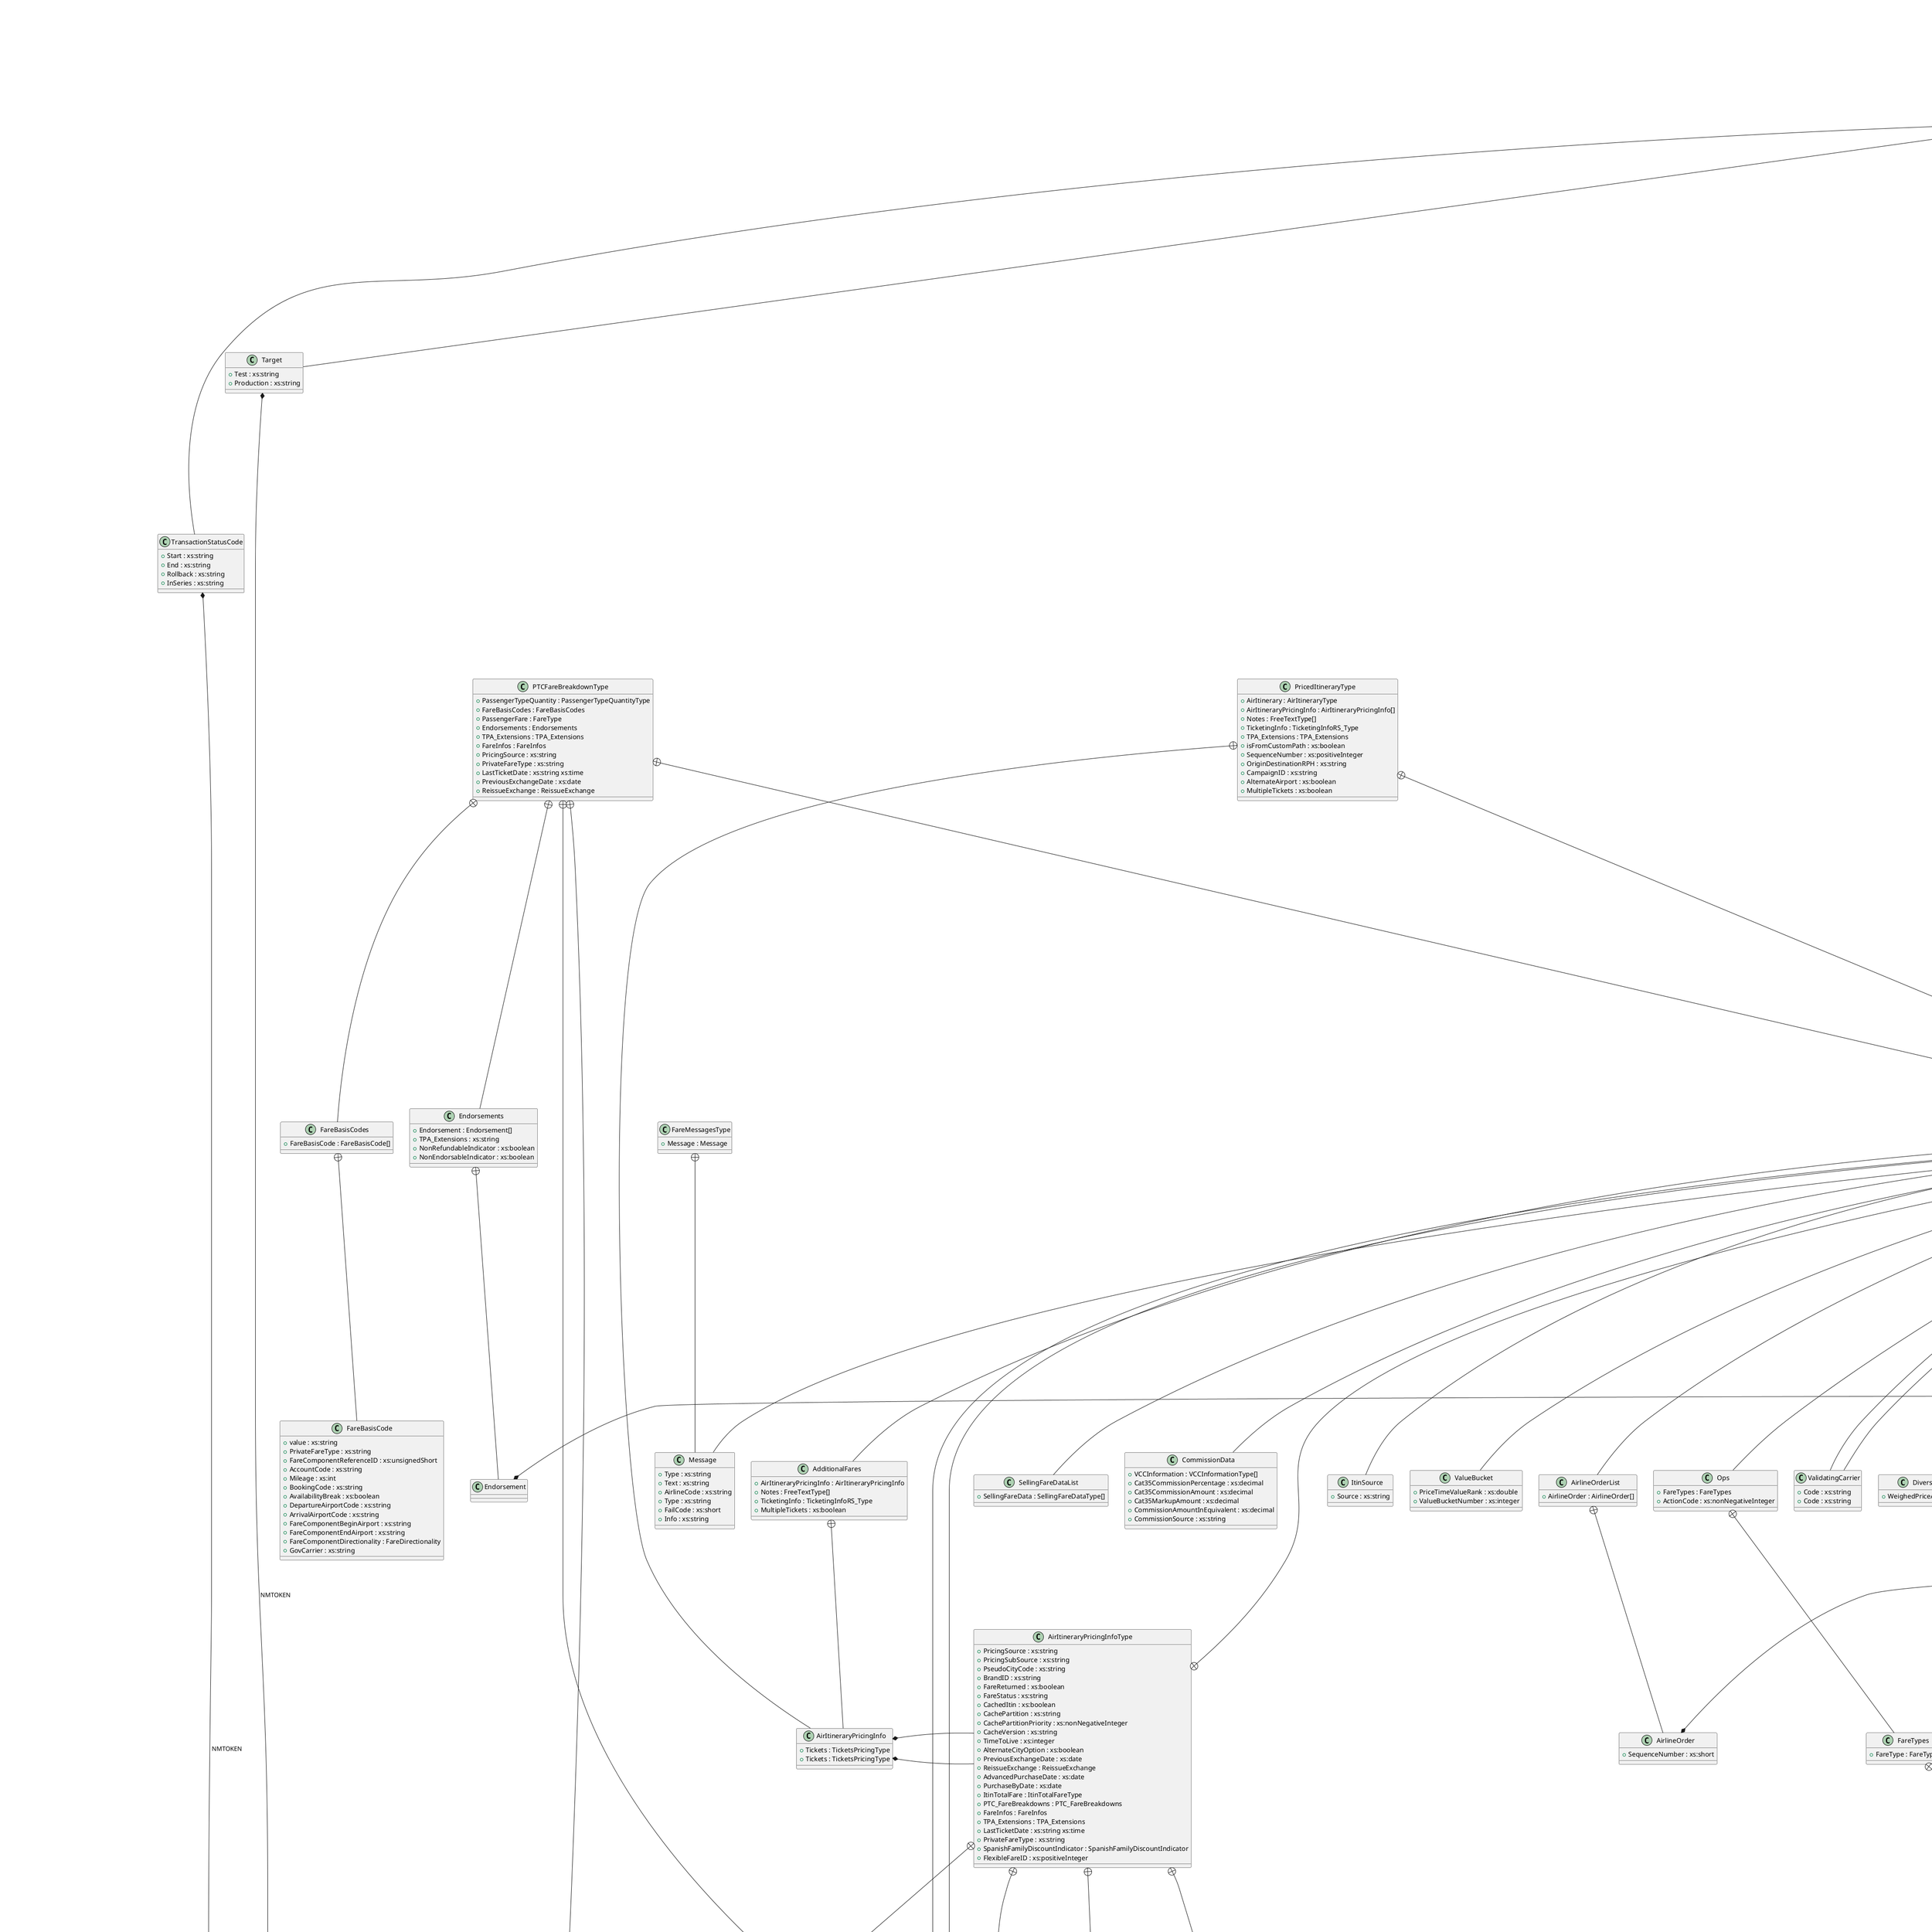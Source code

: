 @startuml

enum ActionCodeType {
    OK = OK
    Waitlist = Waitlist
    Other = Other
}
class AirFeeType {
    +CurrencyCode : xs:string
    +DecimalPlaces : xs:nonNegativeInteger
    +Amount : xs:decimal
    +value : xs:string
    +FeeCode : xs:string
}
class AirItineraryPricingInfoType {
    +PricingSource : xs:string
    +PricingSubSource : xs:string
    +PseudoCityCode : xs:string
    +BrandID : xs:string
    +FareReturned : xs:boolean
    +FareStatus : xs:string
    +CachedItin : xs:boolean
    +CachePartition : xs:string
    +CachePartitionPriority : xs:nonNegativeInteger
    +CacheVersion : xs:string
    +TimeToLive : xs:integer
    +AlternateCityOption : xs:boolean
    +PreviousExchangeDate : xs:date
    +ReissueExchange : ReissueExchange
    +AdvancedPurchaseDate : xs:date
    +PurchaseByDate : xs:date
    +ItinTotalFare : ItinTotalFareType
    +PTC_FareBreakdowns : PTC_FareBreakdowns
    +FareInfos : FareInfos
    +TPA_Extensions : TPA_Extensions
    +LastTicketDate : xs:string xs:time
    +PrivateFareType : xs:string
    +SpanishFamilyDiscountIndicator : SpanishFamilyDiscountIndicator
    +FlexibleFareID : xs:positiveInteger
}
AirItineraryPricingInfoType +-- PTC_FareBreakdowns
class PTC_FareBreakdowns {
    +PTC_FareBreakdown : PTCFareBreakdownType[]
}
AirItineraryPricingInfoType +-- FareInfos
class FareInfos {
    +FareInfo : FareInfo[]
}
FareInfos +-- FareInfo
class FareInfo {
    +NegotiatedFare : xs:boolean
    +NegotiatedFareCode : xs:string
    +DepartureDate : xs:string
    +FareReference : xs:string
    +RuleInfo : RuleInfoType
    +MarketingAirline : CompanyNameType[]
    +DepartureAirport : ResponseLocationType
    +ArrivalAirport : ResponseLocationType
    +TPA_Extensions : TPA_Extensions
}
FareInfo +-- TPA_Extensions
class TPA_Extensions {
    +SeatsRemaining : SeatsRemaining
    +Cabin : Cabin
    +FareNote : FareNote[]
    +Meal : Meal
    +Rule : Rule[]
}
TPA_Extensions +-- SeatsRemaining
class SeatsRemaining {
    +Number : xs:int
    +BelowMin : xs:boolean
}
TPA_Extensions +-- Cabin
class Cabin {
    +Cabin : xs:string
}
TPA_Extensions +-- FareNote
class FareNote {
    +FareTypeName : xs:string
    +PriorityLevel : xs:int
    +ContentID : xs:string
}
TPA_Extensions +-- Meal
class Meal {
    +Code : xs:string
}
TPA_Extensions +-- Rule
class Rule {
    +Type : xs:string
    +ID : xs:int
}
AirItineraryPricingInfoType +-- TPA_Extensions
class TPA_Extensions {
    +DivideInParty : DivideInParty
    +PromoOffer : PromoOffer
    +FareNote : FareNote[]
    +PromoRedemption : PromoRedemption
    +Rule : Rule[]
    +MultipleTravelerGroups : MultipleTravelerGroups
    +AncillaryFeeGroups : AncillaryFeeGroups
    +Legs : Legs
    +UnflownPrice : UnflownPriceType
    +ValidatingCarrier : ValidatingCarrierInfoType[]
}
TPA_Extensions +-- DivideInParty
class DivideInParty {
    +Indicator : xs:boolean
}
TPA_Extensions +-- PromoOffer
class PromoOffer {
    +PromoID : xs:string
    +CorpID : xs:string
    +ContentID : xs:string
}
TPA_Extensions +-- FareNote
class FareNote {
    +FareTypeName : xs:string
    +PriorityLevel : xs:int
    +ContentID : xs:string
}
TPA_Extensions +-- PromoRedemption
class PromoRedemption {
    +PromoID : xs:string
    +Eligible : xs:boolean
    +ContentID : xs:string
}
TPA_Extensions +-- Rule
class Rule {
    +Type : xs:string
    +ID : xs:int
}
TPA_Extensions +-- MultipleTravelerGroups
class MultipleTravelerGroups {
    +GroupNumber : xs:integer
    +PrimaryGroup : xs:boolean
}
TPA_Extensions +-- AncillaryFeeGroups
class AncillaryFeeGroups {
    +AncillaryFeeGroup : AncillaryFeeGroup[]
    +Message : xs:string
}
AncillaryFeeGroups +-- AncillaryFeeGroup
class AncillaryFeeGroup {
    +AncillaryFeeItem : AncillaryFeeItem[]
    +Code : xs:string
    +Name : xs:string
    +Message : xs:string
}
AncillaryFeeGroup +-- AncillaryFeeItem
class AncillaryFeeItem {
}
AncillaryFeeItem *- OCFeeType
TPA_Extensions +-- Legs
class Legs {
    +Leg : Leg[]
}
Legs +-- Leg
class Leg {
    +Segment : Segment[]
    +Number : xs:string
    +BrandID : xs:string
    +BrandDescription : xs:string
    +ProgramName : xs:string
    +ProgramID : xs:string
    +ProgramCode : xs:string
    +ProgramSystemCode : xs:string
    +FareStatus : xs:string
}
Leg +-- Segment
class Segment {
    +Number : xs:int
    +ProgramID : xs:string
    +ProgramDescription : xs:string
    +ProgramSystemCode : xs:string
    +BrandID : xs:string
    +BrandName : xs:string
    +FareStatus : xs:string
}
AirItineraryPricingInfoType +-- SpanishFamilyDiscountIndicator
class SpanishFamilyDiscountIndicator {
    +A : xs:string
    +B : xs:string
    +C : xs:string
}
SpanishFamilyDiscountIndicator *- xs:string
AirItineraryPricingInfoType +-- ReissueExchange
class ReissueExchange {
    +1 : xs:string
    +2 : xs:string
}
ReissueExchange *- xs:int
class AirItineraryType {
    +OriginDestinationOptions : OriginDestinationOptions
    +DirectionInd : AirTripType
    +DepartureDate : xs:date
}
AirItineraryType +-- OriginDestinationOptions
class OriginDestinationOptions {
    +OriginDestinationOption : OriginDestinationOptionType[]
}
class AirTaxType {
    +ReissueTaxType : xs:string
    +ReissueRestrictionApplies : xs:boolean
    +ReissueTaxRefundable : xs:boolean
    +ApplyToReissue : xs:boolean
    +ReissueMaxAmount : xs:double
    +ReissueCurrency : xs:string
    +PublishedAmount : xs:double
    +PublishedCurrency : xs:string
    +value : xs:string
    +TaxCode : xs:string
    +CurrencyCode : xs:string
    +DecimalPlaces : xs:nonNegativeInteger
    +Amount : xs:decimal
    +CarrierCode : xs:string
    +MinAmount : xs:double
    +MaxAmount : xs:double
    +MinMaxCurrency : xs:string
    +RateUsed : xs:double
    +StationCode : xs:string
}
class AirlineLowestFaresType {
    +Airline : CompanyNameType
    +NoStops : xs:integer
    +LowestFare : CurrencyAmountType
    +ItineraryCount : xs:string
}
class AirportInformationType {
    +TerminalID : xs:string
}
AirportInformationType *- ResponseLocationType
class AlternateDateLowestFaresType {
    +DepartureDateTime : xs:string
    +ReturnlDateTime : xs:string
    +LowestFare : CurrencyAmountType
}
class AlternateLocationLowestFaresType {
    +OriginLocation : ResponseLocationType
    +DestinationLocation : ResponseLocationType
    +LowestFare : CurrencyAmountType
}
class BaggageInformationListType {
    +BaggageInformation : BaggageInformationType[]
}
class BaggageInformationType {
    +Segment : Segment[]
    +Allowance : Allowance
}
BaggageInformationType +-- Segment
class Segment {
    +Id : xs:int
}
BaggageInformationType +-- Allowance
class Allowance {
    +Pieces : xs:int
    +Weight : xs:short
    +Unit : Unit
}
Allowance +-- Unit
class Unit {
    +kg : xs:string
    +lbs : xs:string
}
Unit *- xs:string
class BookFlightSegmentType {
    +DepartureAirport : AirportInformationType
    +ArrivalAirport : AirportInformationType
    +OperatingAirline : OperatingAirlineType
    +Equipment : EquipmentType[]
    +MarketingAirline : CompanyNameType
    +DisclosureAirline : CompanyNameType
    +MarriageGrp : xs:string
    +StopAirports : StopAirports
    +DepartureTimeZone : DepartureTimeZone
    +ArrivalTimeZone : ArrivalTimeZone
    +OnTimePerformance : OnTimePerformance
    +TPA_Extensions : TPA_Extensions
    +DepartureDateTime : xs:string
    +ArrivalDateTime : xs:string
    +StopQuantity : xs:nonNegativeInteger
    +RPH : xs:string
    +InfoSource : xs:string
    +FlightNumber : xs:string
    +TourOperatorFlightID : xs:string
    +ResBookDesigCode : xs:string
    +ActionCode : ActionCodeType
    +NumberInParty : xs:positiveInteger
    +ElapsedTime : xs:short
}
BookFlightSegmentType +-- StopAirports
class StopAirports {
    +StopAirport : StopAirport[]
}
StopAirports +-- StopAirport
class StopAirport {
    +ArrivalDateTime : xs:string
    +DepartureDateTime : xs:string
    +ElapsedTime : xs:int
    +Duration : xs:int
    +GMTOffset : xs:float
    +Equipment : xs:string
}
StopAirport *- ResponseLocationType
BookFlightSegmentType +-- DepartureTimeZone
class DepartureTimeZone {
    +GMTOffset : xs:float
}
BookFlightSegmentType +-- ArrivalTimeZone
class ArrivalTimeZone {
    +GMTOffset : xs:float
}
BookFlightSegmentType +-- OnTimePerformance
class OnTimePerformance {
    +Level : xs:string
    +Percentage : xs:string
}
BookFlightSegmentType +-- TPA_Extensions
class TPA_Extensions {
    +eTicket : eTicket
    +DataElement : DataElement
    +Message : Message
}
TPA_Extensions +-- eTicket
class eTicket {
    +Ind : xs:boolean
}
TPA_Extensions +-- DataElement
class DataElement {
    +SubjectToGovernmentApproval : xs:boolean
}
TPA_Extensions +-- Message
class Message {
    +Type : xs:string
    +Text : xs:string
}
class ComplexProcessingMessageType {
    +Leg : Leg[]
}
ComplexProcessingMessageType *- ProcessingMessageType
ComplexProcessingMessageType +-- Leg
class Leg {
    +DepartureDate : xs:date
}
class CouponOfferType {
    +promo_id : xs:string
    +corp_id : xs:string
    +headline : xs:string
    +discount_pctg : xs:string
}
class CurrencyAmountType {
    +CurrencyCode : xs:string
    +DecimalPlaces : xs:nonNegativeInteger
    +Amount : xs:decimal
}
class CurrencyConversionsType {
    +Conversion : Conversion
}
CurrencyConversionsType +-- Conversion
class Conversion {
    +From : xs:string
    +To : xs:string
    +RateOfExchange : xs:double
}
class ErrorType {
    +Type : xs:string
    +ShortText : xs:string
    +Code : xs:string
    +DocURL : xs:anyURI
    +Status : xs:string
    +Tag : xs:string
    +RecordID : xs:string
    +MessageClass : MessageClassType
    +NodeList : xs:string
}
ErrorType *- FreeTextType
class ErrorsType {
    +Error : ErrorType[]
}
class FareCalcLineType {
    +Info : xs:string
}
class FareComponentBreakdownType {
    +FareComponentReferenceID : xs:unsignedShort
    +FareComponentCommission : xs:decimal
    +RuleID : xs:unsignedLong
    +ProgramID : xs:unsignedLong
    +ContractID : xs:unsignedLong
}
class FareComponentTaxesType {
    +FlightSegment : FlightSegment[]
    +Tax : AirTaxType[]
}
FareComponentTaxesType +-- FlightSegment
class FlightSegment {
    +DepartureAirportCode : xs:string
    +ArrivalAirportCode : xs:string
}
class FareGroupType {
    +FareTypeName : xs:string
}
class FareInfoType {
    +NegotiatedFare : xs:boolean
    +NegotiatedFareCode : xs:string
    +DepartureDate : xs:string
    +FareReference : xs:string
    +RuleInfo : RuleInfoType
    +MarketingAirline : CompanyNameType[]
    +DepartureAirport : ResponseLocationType
    +ArrivalAirport : ResponseLocationType
}
class FareMessagesType {
    +Message : Message
}
FareMessagesType +-- Message
class Message {
    +AirlineCode : xs:string
    +Type : xs:string
    +FailCode : xs:short
    +Info : xs:string
}
class FareType {
    +NegotiatedFare : xs:boolean
    +NegotiatedFareCode : xs:string
    +BaseFare : CurrencyAmountType
    +NonRefundableBaseFare : CurrencyAmountType
    +FareConstruction : CurrencyAmountType
    +EquivFare : EquivFare
    +Taxes : Taxes
    +Fees : Fees
    +OBFees : OBFees
    +RateOfExchange : RateOfExchangeType
    +CurrencyConversions : CurrencyConversionsType
    +TotalFare : CurrencyAmountType
    +ReissueInfoList : ReissueInfoList
    +PenaltiesInfo : PenaltiesInfo
    +TPA_Extensions : TPA_Extensions
}
FareType +-- EquivFare
class EquivFare {
    +EffectivePriceDeviation : xs:decimal
}
EquivFare *- CurrencyAmountType
FareType +-- Taxes
class Taxes {
    +FareComponentsTaxes : FareComponentsTaxes
    +LegsTaxes : LegsTaxes
    +Tax : AirTaxType[]
    +TotalTax : CurrencyAmountType
}
Taxes +-- FareComponentsTaxes
class FareComponentsTaxes {
    +FareComponentTaxes : FareComponentTaxesType[]
}
Taxes +-- LegsTaxes
class LegsTaxes {
    +LegTaxes : LegTaxes[]
}
LegsTaxes +-- LegTaxes
class LegTaxes {
    +Tax : AirTaxType[]
    +Number : xs:int
}
FareType +-- Fees
class Fees {
    +Fee : AirFeeType[]
}
FareType +-- OBFees
class OBFees {
    +OBFee : OBFeeType[]
    +TTypeAmount : xs:decimal
}
FareType +-- ReissueInfoList
class ReissueInfoList {
    +ReissueInfo : ReissueInfoType[]
}
FareType +-- PenaltiesInfo
class PenaltiesInfo {
    +Penalty : Penalty[]
}
PenaltiesInfo +-- Penalty
class Penalty {
    +Cat16TextOnly : Cat16TextOnly[]
    +Type : Type
    +Applicability : Applicability
    +Refundable : xs:boolean
    +Changeable : xs:boolean
    +ConditionsApply : xs:boolean
    +CurrencyCode : xs:string
    +DecimalPlaces : xs:nonNegativeInteger
    +Amount : xs:decimal
    +Cat16Info : xs:boolean
}
Penalty +-- Cat16TextOnly
class Cat16TextOnly {
    +FareBasisCode : xs:string
    +FareComponentID : xs:integer
}
Penalty +-- Type
class Type {
    +Refund : xs:string
    +Exchange : xs:string
}
Type *- xs:string
Penalty +-- Applicability
class Applicability {
    +After : xs:string
    +Before : xs:string
}
Applicability *- xs:string
FareType +-- TPA_Extensions
class TPA_Extensions {
    +Surcharges : SurchargesType[]
    +Legs : Legs
    +FareComponents : FareComponents
    +Messages : FareMessagesType
    +BaggageInformationList : BaggageInformationListType
    +SellingFareDataList : SellingFareDataList
    +CommissionData : CommissionData
}
TPA_Extensions +-- Legs
class Legs {
    +Leg : Leg[]
}
Legs +-- Leg
class Leg {
    +BaseFare : CurrencyAmountType
    +EquivFare : EquivFare
    +Taxes : Taxes
    +TotalFare : CurrencyAmountType
    +TotalMileage : TotalMileage
    +Number : xs:int
    +FareStatus : xs:string
}
Leg +-- EquivFare
class EquivFare {
    +EffectivePriceDeviation : xs:decimal
}
EquivFare *- CurrencyAmountType
Leg +-- Taxes
class Taxes {
    +Tax : AirTaxType
}
Leg +-- TotalMileage
class TotalMileage {
    +Amount : xs:string
}
TPA_Extensions +-- FareComponents
class FareComponents {
    +FareComponent : FareComponent[]
}
FareComponents +-- FareComponent
class FareComponent {
    +BaseFare : CurrencyAmountType
    +EquivFare : EquivFare
    +Taxes : Taxes
    +TotalFare : CurrencyAmountType
    +Segment : Segment[]
    +HandlingMarkupDetail : HandlingMarkupDetail[]
    +FareRetailerRule : FareRetailerRule[]
    +ProgramID : xs:string
    +ProgramDescription : xs:string
    +ProgramSystemCode : xs:string
    +BrandID : xs:string
    +BrandName : xs:string
}
FareComponent +-- EquivFare
class EquivFare {
    +EffectivePriceDeviation : xs:decimal
}
EquivFare *- CurrencyAmountType
FareComponent +-- Taxes
class Taxes {
    +Tax : AirTaxType
}
FareComponent +-- Segment
class Segment {
    +LegIndex : xs:int
    +FlightIndex : xs:int
}
FareComponent +-- HandlingMarkupDetail
class HandlingMarkupDetail {
    +MarkupHandlingFeeAppID : xs:string
    +MarkupTypeCode : xs:string
    +FareAmountAfterMarkup : xs:decimal
    +MarkupAmount : xs:decimal
    +AmountCurrency : xs:string
    +MarkupRuleSourcePCC : xs:string
    +MarkupRuleItemNumber : xs:unsignedLong
}
FareComponent +-- FareRetailerRule
class FareRetailerRule {
    +TransactionType : xs:string
    +Code : xs:string
}
TPA_Extensions +-- SellingFareDataList
class SellingFareDataList {
    +SellingFareData : SellingFareDataType[]
}
TPA_Extensions +-- CommissionData
class CommissionData {
    +VCCInformation : VCCInformationType[]
    +Cat35CommissionPercentage : xs:decimal
    +Cat35CommissionAmount : xs:decimal
    +Cat35MarkupAmount : xs:decimal
    +CommissionAmountInEquivalent : xs:decimal
    +CommissionSource : xs:string
}
class FreeTextType {
    +Language : xs:language
    +value : xs:string
}
class HandlingMarkupSummaryType {
    +TypeCode : xs:string
    +Description : xs:string
    +MonetaryAmountValue : xs:decimal
}
class ItinTotalFareType {
    +Extras : Extras
    +TotalWithExtras : TotalWithExtras
    +TotalMileage : TotalMileage
    +ServiceFee : ServiceFee
}
ItinTotalFareType *- FareType
ItinTotalFareType +-- Extras
class Extras {
    +Amount : xs:string
}
ItinTotalFareType +-- TotalWithExtras
class TotalWithExtras {
    +Amount : xs:string
}
ItinTotalFareType +-- TotalMileage
class TotalMileage {
    +Amount : xs:string
}
ItinTotalFareType +-- ServiceFee
class ServiceFee {
    +Amount : xs:decimal
    +TaxAmount : xs:decimal
}
enum MessageClassType {
    E = E
    W = W
    D = D
    I = I
}
class OBFeeType {
    +CurrencyCode : xs:string
    +DecimalPlaces : xs:nonNegativeInteger
    +Amount : xs:decimal
    +Type : xs:string
    +Description : xs:string
}
class OCFeeType {
    +Amount : xs:decimal
    +Description : xs:string
    +OriginAirport : xs:string
    +DestinationAirport : xs:string
    +Carrier : xs:string
    +PassengerCode : xs:string
    +Date : xs:string
    +StartSegment : xs:string
    +EndSegment : xs:string
}
class OTA_AirLowFareSearchRS {
    +Errors : ErrorsType
    +Success : SuccessType
    +Warnings : WarningsType
    +PricedItineraries : PricedItineraries
    +OneWayItineraries : OneWayItineraries
    +DepartedItineraries : DepartedItineraries
    +SoldOutItineraries : SoldOutItineraries
    +AvailableItineraries : AvailableItineraries
    +TPA_Extensions : TPA_Extensions
    +PrimaryLangID : xs:language
    +AltLangID : xs:language
    +EchoToken : xs:string xs:string
    +TimeStamp : xs:string
    +Target : Target
    +Version : xs:string
    +TransactionIdentifier : xs:string
    +SequenceNmbr : xs:positiveInteger xs:boolean
    +TransactionStatusCode : TransactionStatusCode
    +PricedItinCount : xs:short
    +BrandedOneWayItinCount : xs:short
    +SimpleOneWayItinCount : xs:short
    +DepartedItinCount : xs:short
    +SoldOutItinCount : xs:short
    +AvailableItinCount : xs:short
}
OTA_AirLowFareSearchRS +-- PricedItineraries
class PricedItineraries {
    +TPA_Extensions : TPA_Extensions
    +PricedItinerary : PricedItineraryType[]
}
PricedItineraries +-- TPA_Extensions
class TPA_Extensions {
    +ProcessingMessage : ComplexProcessingMessageType[]
}
OTA_AirLowFareSearchRS +-- OneWayItineraries
class OneWayItineraries {
    +BrandedOneWayItineraries : BrandedOneWayItineraries[]
    +SimpleOneWayItineraries : SimpleOneWayItineraries[]
}
OneWayItineraries +-- BrandedOneWayItineraries
class BrandedOneWayItineraries {
    +TPA_Extensions : TPA_Extensions
    +PricedItinerary : PricedItineraryType[]
    +RPH : xs:string
}
BrandedOneWayItineraries +-- TPA_Extensions
class TPA_Extensions {
    +ProcessingMessage : OneWayProcessingMessageType[]
}
OneWayItineraries +-- SimpleOneWayItineraries
class SimpleOneWayItineraries {
    +TPA_Extensions : TPA_Extensions
    +PricedItinerary : PricedItineraryType[]
    +RPH : xs:string
}
SimpleOneWayItineraries +-- TPA_Extensions
class TPA_Extensions {
    +ProcessingMessage : OneWayProcessingMessageType[]
}
OTA_AirLowFareSearchRS +-- DepartedItineraries
class DepartedItineraries {
    +PricedItineraries : PricedItineraries
    +OneWayItineraries : OneWayItineraries
}
DepartedItineraries +-- PricedItineraries
class PricedItineraries {
    +TPA_Extensions : TPA_Extensions
    +PricedItinerary : PricedItineraryType[]
}
PricedItineraries +-- TPA_Extensions
class TPA_Extensions {
    +ProcessingMessage : ComplexProcessingMessageType[]
}
DepartedItineraries +-- OneWayItineraries
class OneWayItineraries {
    +BrandedOneWayItineraries : BrandedOneWayItineraries[]
    +SimpleOneWayItineraries : SimpleOneWayItineraries[]
}
OneWayItineraries +-- BrandedOneWayItineraries
class BrandedOneWayItineraries {
    +TPA_Extensions : TPA_Extensions
    +PricedItinerary : PricedItineraryType[]
    +RPH : xs:string
}
BrandedOneWayItineraries +-- TPA_Extensions
class TPA_Extensions {
    +ProcessingMessage : OneWayProcessingMessageType[]
}
OneWayItineraries +-- SimpleOneWayItineraries
class SimpleOneWayItineraries {
    +TPA_Extensions : TPA_Extensions
    +PricedItinerary : PricedItineraryType[]
    +RPH : xs:string
}
SimpleOneWayItineraries +-- TPA_Extensions
class TPA_Extensions {
    +ProcessingMessage : OneWayProcessingMessageType[]
}
OTA_AirLowFareSearchRS +-- SoldOutItineraries
class SoldOutItineraries {
    +PricedItineraries : PricedItineraries
    +OneWayItineraries : OneWayItineraries
}
SoldOutItineraries +-- PricedItineraries
class PricedItineraries {
    +TPA_Extensions : TPA_Extensions
    +PricedItinerary : PricedItineraryType[]
}
PricedItineraries +-- TPA_Extensions
class TPA_Extensions {
    +ProcessingMessage : ComplexProcessingMessageType[]
}
SoldOutItineraries +-- OneWayItineraries
class OneWayItineraries {
    +BrandedOneWayItineraries : BrandedOneWayItineraries[]
    +SimpleOneWayItineraries : SimpleOneWayItineraries[]
}
OneWayItineraries +-- BrandedOneWayItineraries
class BrandedOneWayItineraries {
    +TPA_Extensions : TPA_Extensions
    +PricedItinerary : PricedItineraryType[]
    +RPH : xs:string
}
BrandedOneWayItineraries +-- TPA_Extensions
class TPA_Extensions {
    +ProcessingMessage : OneWayProcessingMessageType[]
}
OneWayItineraries +-- SimpleOneWayItineraries
class SimpleOneWayItineraries {
    +TPA_Extensions : TPA_Extensions
    +PricedItinerary : PricedItineraryType[]
    +RPH : xs:string
}
SimpleOneWayItineraries +-- TPA_Extensions
class TPA_Extensions {
    +ProcessingMessage : OneWayProcessingMessageType[]
}
OTA_AirLowFareSearchRS +-- AvailableItineraries
class AvailableItineraries {
    +PricedItineraries : PricedItineraries
    +OneWayItineraries : OneWayItineraries
}
AvailableItineraries +-- PricedItineraries
class PricedItineraries {
    +TPA_Extensions : TPA_Extensions
    +PricedItinerary : PricedItineraryType[]
}
PricedItineraries +-- TPA_Extensions
class TPA_Extensions {
    +ProcessingMessage : ComplexProcessingMessageType[]
}
AvailableItineraries +-- OneWayItineraries
class OneWayItineraries {
    +BrandedOneWayItineraries : BrandedOneWayItineraries[]
    +SimpleOneWayItineraries : SimpleOneWayItineraries[]
}
OneWayItineraries +-- BrandedOneWayItineraries
class BrandedOneWayItineraries {
    +TPA_Extensions : TPA_Extensions
    +PricedItinerary : PricedItineraryType[]
    +RPH : xs:string
}
BrandedOneWayItineraries +-- TPA_Extensions
class TPA_Extensions {
    +ProcessingMessage : OneWayProcessingMessageType[]
}
OneWayItineraries +-- SimpleOneWayItineraries
class SimpleOneWayItineraries {
    +TPA_Extensions : TPA_Extensions
    +PricedItinerary : PricedItineraryType[]
    +RPH : xs:string
}
SimpleOneWayItineraries +-- TPA_Extensions
class TPA_Extensions {
    +ProcessingMessage : OneWayProcessingMessageType[]
}
OTA_AirLowFareSearchRS +-- TPA_Extensions
class TPA_Extensions {
    +AirlineOrderList : AirlineOrderList
}
TPA_Extensions +-- AirlineOrderList
class AirlineOrderList {
    +AirlineOrder : AirlineOrder[]
}
AirlineOrderList +-- AirlineOrder
class AirlineOrder {
    +SequenceNumber : xs:short
}
AirlineOrder *- CompanyNameType
OTA_AirLowFareSearchRS +-- Target
class Target {
    +Test : xs:string
    +Production : xs:string
}
Target *- xs:NMTOKEN
OTA_AirLowFareSearchRS +-- TransactionStatusCode
class TransactionStatusCode {
    +Start : xs:string
    +End : xs:string
    +Rollback : xs:string
    +InSeries : xs:string
}
TransactionStatusCode *- xs:NMTOKEN
class OneWayProcessingMessageType {
    +DepartureDate : xs:date
    +DepartureAirport : xs:string
    +ArrivalAirport : xs:string
}
OneWayProcessingMessageType *- ProcessingMessageType
class OperatingAirlineType {
    +FlightNumber : xs:string
}
OperatingAirlineType *- CompanyNameType
class OriginDestinationOptionType {
    +FlightSegment : BookFlightSegmentType[]
    +ElapsedTime : xs:int
}
class PTCFareBreakdownType {
    +PassengerTypeQuantity : PassengerTypeQuantityType
    +FareBasisCodes : FareBasisCodes
    +PassengerFare : FareType
    +Endorsements : Endorsements
    +TPA_Extensions : TPA_Extensions
    +FareInfos : FareInfos
    +PricingSource : xs:string
    +PrivateFareType : xs:string
    +LastTicketDate : xs:string xs:time
    +PreviousExchangeDate : xs:date
    +ReissueExchange : ReissueExchange
}
PTCFareBreakdownType +-- FareBasisCodes
class FareBasisCodes {
    +FareBasisCode : FareBasisCode[]
}
FareBasisCodes +-- FareBasisCode
class FareBasisCode {
    +value : xs:string
    +PrivateFareType : xs:string
    +FareComponentReferenceID : xs:unsignedShort
    +AccountCode : xs:string
    +Mileage : xs:int
    +BookingCode : xs:string
    +AvailabilityBreak : xs:boolean
    +DepartureAirportCode : xs:string
    +ArrivalAirportCode : xs:string
    +FareComponentBeginAirport : xs:string
    +FareComponentEndAirport : xs:string
    +FareComponentDirectionality : FareDirectionality
    +GovCarrier : xs:string
}
PTCFareBreakdownType +-- Endorsements
class Endorsements {
    +Endorsement : Endorsement[]
    +TPA_Extensions : xs:string
    +NonRefundableIndicator : xs:boolean
    +NonEndorsableIndicator : xs:boolean
}
Endorsements +-- Endorsement
class Endorsement {
}
Endorsement *- FreeTextType
PTCFareBreakdownType +-- TPA_Extensions
class TPA_Extensions {
    +FareCalcLine : FareCalcLineType
    +FareType : FareType
}
TPA_Extensions +-- FareType
class FareType {
    +value : xs:string
    +Name : xs:string
}
PTCFareBreakdownType +-- FareInfos
class FareInfos {
    +FareInfo : FareInfo[]
}
FareInfos +-- FareInfo
class FareInfo {
    +NegotiatedFare : xs:boolean
    +NegotiatedFareCode : xs:string
    +DepartureDate : xs:string
    +FareReference : xs:string
    +RuleInfo : RuleInfoType
    +MarketingAirline : CompanyNameType[]
    +DepartureAirport : ResponseLocationType
    +ArrivalAirport : ResponseLocationType
    +TPA_Extensions : TPA_Extensions
}
FareInfo +-- TPA_Extensions
class TPA_Extensions {
    +SeatsRemaining : SeatsRemaining
    +Cabin : Cabin
    +FareNote : FareNote[]
    +Meal : Meal
    +Rule : Rule[]
}
TPA_Extensions +-- SeatsRemaining
class SeatsRemaining {
    +Number : xs:int
    +BelowMin : xs:boolean
}
TPA_Extensions +-- Cabin
class Cabin {
    +Cabin : xs:string
}
TPA_Extensions +-- FareNote
class FareNote {
    +FareTypeName : xs:string
    +PriorityLevel : xs:int
    +ContentID : xs:string
}
TPA_Extensions +-- Meal
class Meal {
    +Code : xs:string
}
TPA_Extensions +-- Rule
class Rule {
    +Type : xs:string
    +ID : xs:int
}
PTCFareBreakdownType +-- ReissueExchange
class ReissueExchange {
    +1 : xs:string
    +2 : xs:string
}
ReissueExchange *- xs:int
enum PollingStatusType {
    received = received
    in progress = in progress
    complete = complete
    error = error
}
class PricedItinerariesType {
    +PricedItinerary : PricedItineraryType[]
}
class PricedItineraryType {
    +AirItinerary : AirItineraryType
    +AirItineraryPricingInfo : AirItineraryPricingInfo[]
    +Notes : FreeTextType[]
    +TicketingInfo : TicketingInfoRS_Type
    +TPA_Extensions : TPA_Extensions
    +isFromCustomPath : xs:boolean
    +SequenceNumber : xs:positiveInteger
    +OriginDestinationRPH : xs:string
    +CampaignID : xs:string
    +AlternateAirport : xs:boolean
    +MultipleTickets : xs:boolean
}
PricedItineraryType +-- AirItineraryPricingInfo
class AirItineraryPricingInfo {
    +Tickets : TicketsPricingType
}
AirItineraryPricingInfo *- AirItineraryPricingInfoType
PricedItineraryType +-- TPA_Extensions
class TPA_Extensions {
    +AdditionalFares : AdditionalFares[]
    +Ops : Ops
    +ItinSource : ItinSource
    +ValueBucket : ValueBucket
    +ValidatingCarrier : ValidatingCarrier
    +UnflownPrice : UnflownPriceType
    +DiversitySwapper : DiversitySwapper
    +Failed : Failed
}
TPA_Extensions +-- AdditionalFares
class AdditionalFares {
    +AirItineraryPricingInfo : AirItineraryPricingInfo
    +Notes : FreeTextType[]
    +TicketingInfo : TicketingInfoRS_Type
    +MultipleTickets : xs:boolean
}
AdditionalFares +-- AirItineraryPricingInfo
class AirItineraryPricingInfo {
    +Tickets : TicketsPricingType
}
AirItineraryPricingInfo *- AirItineraryPricingInfoType
TPA_Extensions +-- Ops
class Ops {
    +FareTypes : FareTypes
    +ActionCode : xs:nonNegativeInteger
}
Ops +-- FareTypes
class FareTypes {
    +FareType : FareType[]
}
FareTypes +-- FareType
class FareType {
    +Code : xs:string
}
TPA_Extensions +-- ItinSource
class ItinSource {
    +Source : xs:string
}
TPA_Extensions +-- ValueBucket
class ValueBucket {
    +PriceTimeValueRank : xs:double
    +ValueBucketNumber : xs:integer
}
TPA_Extensions +-- ValidatingCarrier
class ValidatingCarrier {
    +Code : xs:string
}
TPA_Extensions +-- DiversitySwapper
class DiversitySwapper {
    +WeighedPriceAmount : xs:float
}
TPA_Extensions +-- Failed
class Failed {
    +MinimumConnectTime : xs:boolean
}
class ProcessingMessageType {
    +PricingSource : xs:string
    +Message : xs:string
}
class RateOfExchangeType {
    +Value : xs:double
}
class ReissueInfoType {
    +ChangeFees : ChangeFees
    +ResidualIdicator : xs:string
    +TypeOfServiceFee : xs:string
    +TypeOfReissueTransaction : xs:string
    +ReissueResultFromTag : xs:boolean
    +FormOfRefund : xs:string
    +ReissueRequiresElectronicTicket : xs:boolean
    +ReissueDoesNotAllowElectronicTicket : xs:boolean
    +TaxRefundable : xs:boolean
}
ReissueInfoType +-- ChangeFees
class ChangeFees {
    +ChangeFee : ChangeFee
}
ChangeFees +-- ChangeFee
class ChangeFee {
    +HighestChangeFee : xs:boolean
    +CurrencyCode : xs:string
    +DecimalPlaces : xs:nonNegativeInteger
    +Amount : xs:decimal
    +ChangeFeeWaived : xs:boolean
    +ChangeFeeNotApplicable : xs:boolean
}
class ResponseLocationType {
    +value : xs:string
    +LocationCode : xs:string
    +CodeContext : xs:string
}
class RuleInfoType {
    +ResTicketingRules : ResTicketingRules
    +LengthOfStayRules : StayRestrictionsType
}
RuleInfoType +-- ResTicketingRules
class ResTicketingRules {
    +AdvResTicketing : AdvResTicketingType
}
class SellingFareDataType {
    +HandlingMarkupSummary : HandlingMarkupSummaryType[]
    +LayerTypeName : xs:string
}
class SuccessType {
    +value : xs:string
}
class SurchargesType {
    +value : xs:string
    +Ind : xs:string
    +Type : xs:string
}
class TicketPricingType {
    +OriginDestinationOptions : OriginDestinationOptions
    +AirItineraryPricingInfo : AirItineraryPricingInfoType
    +Notes : FreeTextType[]
    +TicketingInfo : TicketingInfoRS_Type
    +TPA_Extensions : TPA_Extensions
    +Number : xs:int
}
TicketPricingType +-- OriginDestinationOptions
class OriginDestinationOptions {
    +OriginDestinationOption : OriginDestinationOption[]
}
OriginDestinationOptions +-- OriginDestinationOption
class OriginDestinationOption {
    +FlightSegment : FlightSegment[]
}
OriginDestinationOption +-- FlightSegment
class FlightSegment {
    +DepartureAirport : ResponseLocationType
    +ArrivalAirport : ResponseLocationType
    +DepartureDateTime : xs:string
}
TicketPricingType +-- TPA_Extensions
class TPA_Extensions {
    +ValidatingCarrier : ValidatingCarrier
}
TPA_Extensions +-- ValidatingCarrier
class ValidatingCarrier {
    +Code : xs:string
}
enum TicketType {
    eTicket = eTicket
    Paper = Paper
}
class TicketingInfoRS_Type {
    +TicketAdvisory : FreeTextType[]
    +TPA_Extensions : xs:string
    +eTicketNumber : xs:string
    +TicketTimeLimit : xs:string
    +TicketType : TicketType
    +ValidInterline : ValidInterlineType
}
class TicketsPricingType {
    +Ticket : TicketPricingType[]
}
class UnflownPriceType {
    +CurrencyCode : xs:string
    +DecimalPlaces : xs:nonNegativeInteger
    +Amount : xs:decimal
}
class VCCInformationType {
    +FareComponentBreakdown : FareComponentBreakdownType[]
    +ValidatingCarrier : xs:string
    +CommissionAmount : xs:decimal
    +TotalAmountIncludingMarkUp : xs:decimal
    +CommissionPercent : xs:decimal
}
enum ValidInterlineType {
    Yes = Yes
    No = No
    Unknown = Unknown
}
class ValidatingCarrierInfoType {
    +Default : Default
    +Alternate : Alternate[]
    +SettlementMethod : xs:string
    +NewVcxProcess : xs:boolean
}
ValidatingCarrierInfoType +-- Default
class Default {
    +Country : Country[]
    +Code : xs:string
}
Default +-- Country
class Country {
    +Code : xs:string
}
ValidatingCarrierInfoType +-- Alternate
class Alternate {
    +Country : Country[]
    +Code : xs:string
}
Alternate +-- Country
class Country {
    +Code : xs:string
}
class WarningType {
    +ShortText : xs:string
    +Code : xs:string
    +DocURL : xs:anyURI
    +Status : xs:string
    +Tag : xs:string
    +RecordID : xs:string
    +MessageClass : MessageClassType
    +Type : xs:string
}
WarningType *- FreeTextType
class WarningsType {
    +Warning : WarningType[]
}

@enduml
